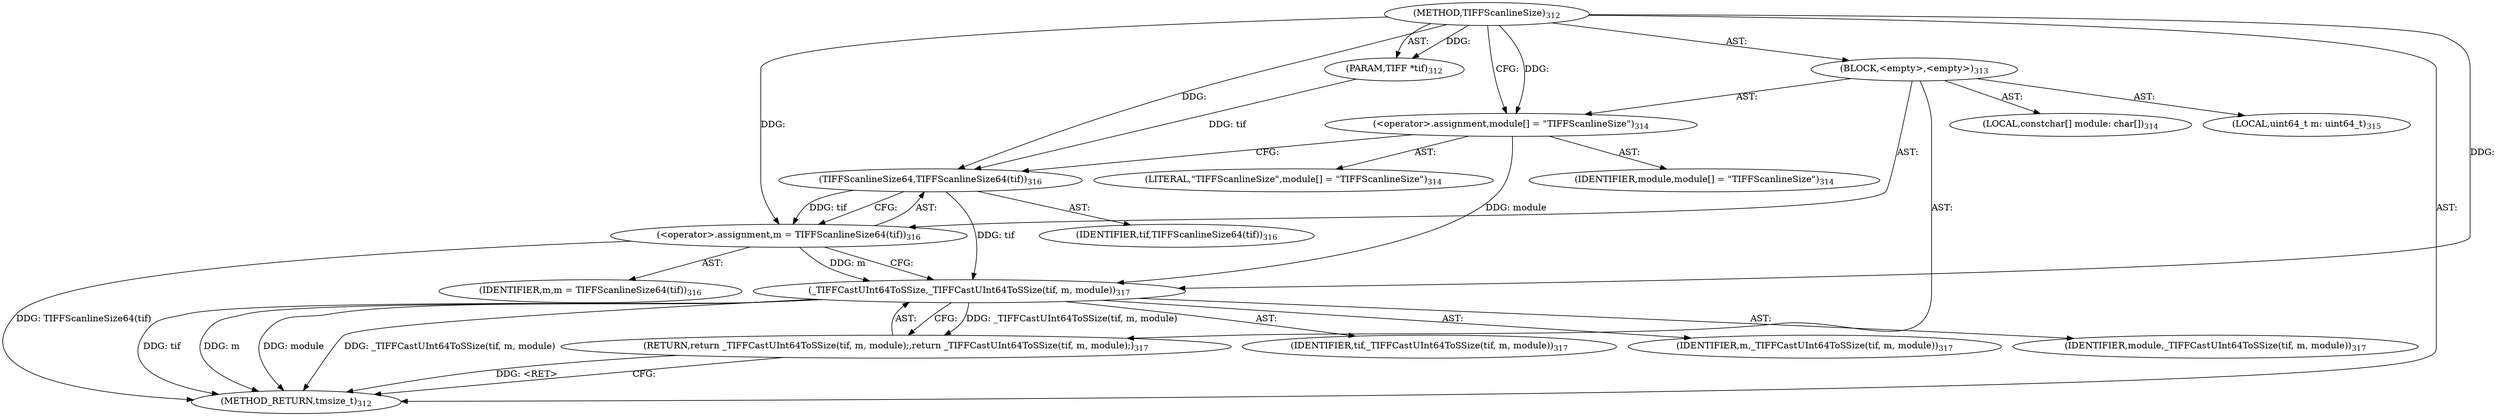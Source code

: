 digraph "TIFFScanlineSize" {  
"11652" [label = <(METHOD,TIFFScanlineSize)<SUB>312</SUB>> ]
"11653" [label = <(PARAM,TIFF *tif)<SUB>312</SUB>> ]
"11654" [label = <(BLOCK,&lt;empty&gt;,&lt;empty&gt;)<SUB>313</SUB>> ]
"11655" [label = <(LOCAL,constchar[] module: char[])<SUB>314</SUB>> ]
"11656" [label = <(&lt;operator&gt;.assignment,module[] = &quot;TIFFScanlineSize&quot;)<SUB>314</SUB>> ]
"11657" [label = <(IDENTIFIER,module,module[] = &quot;TIFFScanlineSize&quot;)<SUB>314</SUB>> ]
"11658" [label = <(LITERAL,&quot;TIFFScanlineSize&quot;,module[] = &quot;TIFFScanlineSize&quot;)<SUB>314</SUB>> ]
"11659" [label = <(LOCAL,uint64_t m: uint64_t)<SUB>315</SUB>> ]
"11660" [label = <(&lt;operator&gt;.assignment,m = TIFFScanlineSize64(tif))<SUB>316</SUB>> ]
"11661" [label = <(IDENTIFIER,m,m = TIFFScanlineSize64(tif))<SUB>316</SUB>> ]
"11662" [label = <(TIFFScanlineSize64,TIFFScanlineSize64(tif))<SUB>316</SUB>> ]
"11663" [label = <(IDENTIFIER,tif,TIFFScanlineSize64(tif))<SUB>316</SUB>> ]
"11664" [label = <(RETURN,return _TIFFCastUInt64ToSSize(tif, m, module);,return _TIFFCastUInt64ToSSize(tif, m, module);)<SUB>317</SUB>> ]
"11665" [label = <(_TIFFCastUInt64ToSSize,_TIFFCastUInt64ToSSize(tif, m, module))<SUB>317</SUB>> ]
"11666" [label = <(IDENTIFIER,tif,_TIFFCastUInt64ToSSize(tif, m, module))<SUB>317</SUB>> ]
"11667" [label = <(IDENTIFIER,m,_TIFFCastUInt64ToSSize(tif, m, module))<SUB>317</SUB>> ]
"11668" [label = <(IDENTIFIER,module,_TIFFCastUInt64ToSSize(tif, m, module))<SUB>317</SUB>> ]
"11669" [label = <(METHOD_RETURN,tmsize_t)<SUB>312</SUB>> ]
  "11652" -> "11653"  [ label = "AST: "] 
  "11652" -> "11654"  [ label = "AST: "] 
  "11652" -> "11669"  [ label = "AST: "] 
  "11654" -> "11655"  [ label = "AST: "] 
  "11654" -> "11656"  [ label = "AST: "] 
  "11654" -> "11659"  [ label = "AST: "] 
  "11654" -> "11660"  [ label = "AST: "] 
  "11654" -> "11664"  [ label = "AST: "] 
  "11656" -> "11657"  [ label = "AST: "] 
  "11656" -> "11658"  [ label = "AST: "] 
  "11660" -> "11661"  [ label = "AST: "] 
  "11660" -> "11662"  [ label = "AST: "] 
  "11662" -> "11663"  [ label = "AST: "] 
  "11664" -> "11665"  [ label = "AST: "] 
  "11665" -> "11666"  [ label = "AST: "] 
  "11665" -> "11667"  [ label = "AST: "] 
  "11665" -> "11668"  [ label = "AST: "] 
  "11656" -> "11662"  [ label = "CFG: "] 
  "11660" -> "11665"  [ label = "CFG: "] 
  "11664" -> "11669"  [ label = "CFG: "] 
  "11662" -> "11660"  [ label = "CFG: "] 
  "11665" -> "11664"  [ label = "CFG: "] 
  "11652" -> "11656"  [ label = "CFG: "] 
  "11664" -> "11669"  [ label = "DDG: &lt;RET&gt;"] 
  "11660" -> "11669"  [ label = "DDG: TIFFScanlineSize64(tif)"] 
  "11665" -> "11669"  [ label = "DDG: tif"] 
  "11665" -> "11669"  [ label = "DDG: m"] 
  "11665" -> "11669"  [ label = "DDG: module"] 
  "11665" -> "11669"  [ label = "DDG: _TIFFCastUInt64ToSSize(tif, m, module)"] 
  "11652" -> "11653"  [ label = "DDG: "] 
  "11652" -> "11656"  [ label = "DDG: "] 
  "11662" -> "11660"  [ label = "DDG: tif"] 
  "11665" -> "11664"  [ label = "DDG: _TIFFCastUInt64ToSSize(tif, m, module)"] 
  "11652" -> "11660"  [ label = "DDG: "] 
  "11653" -> "11662"  [ label = "DDG: tif"] 
  "11652" -> "11662"  [ label = "DDG: "] 
  "11662" -> "11665"  [ label = "DDG: tif"] 
  "11652" -> "11665"  [ label = "DDG: "] 
  "11660" -> "11665"  [ label = "DDG: m"] 
  "11656" -> "11665"  [ label = "DDG: module"] 
}
